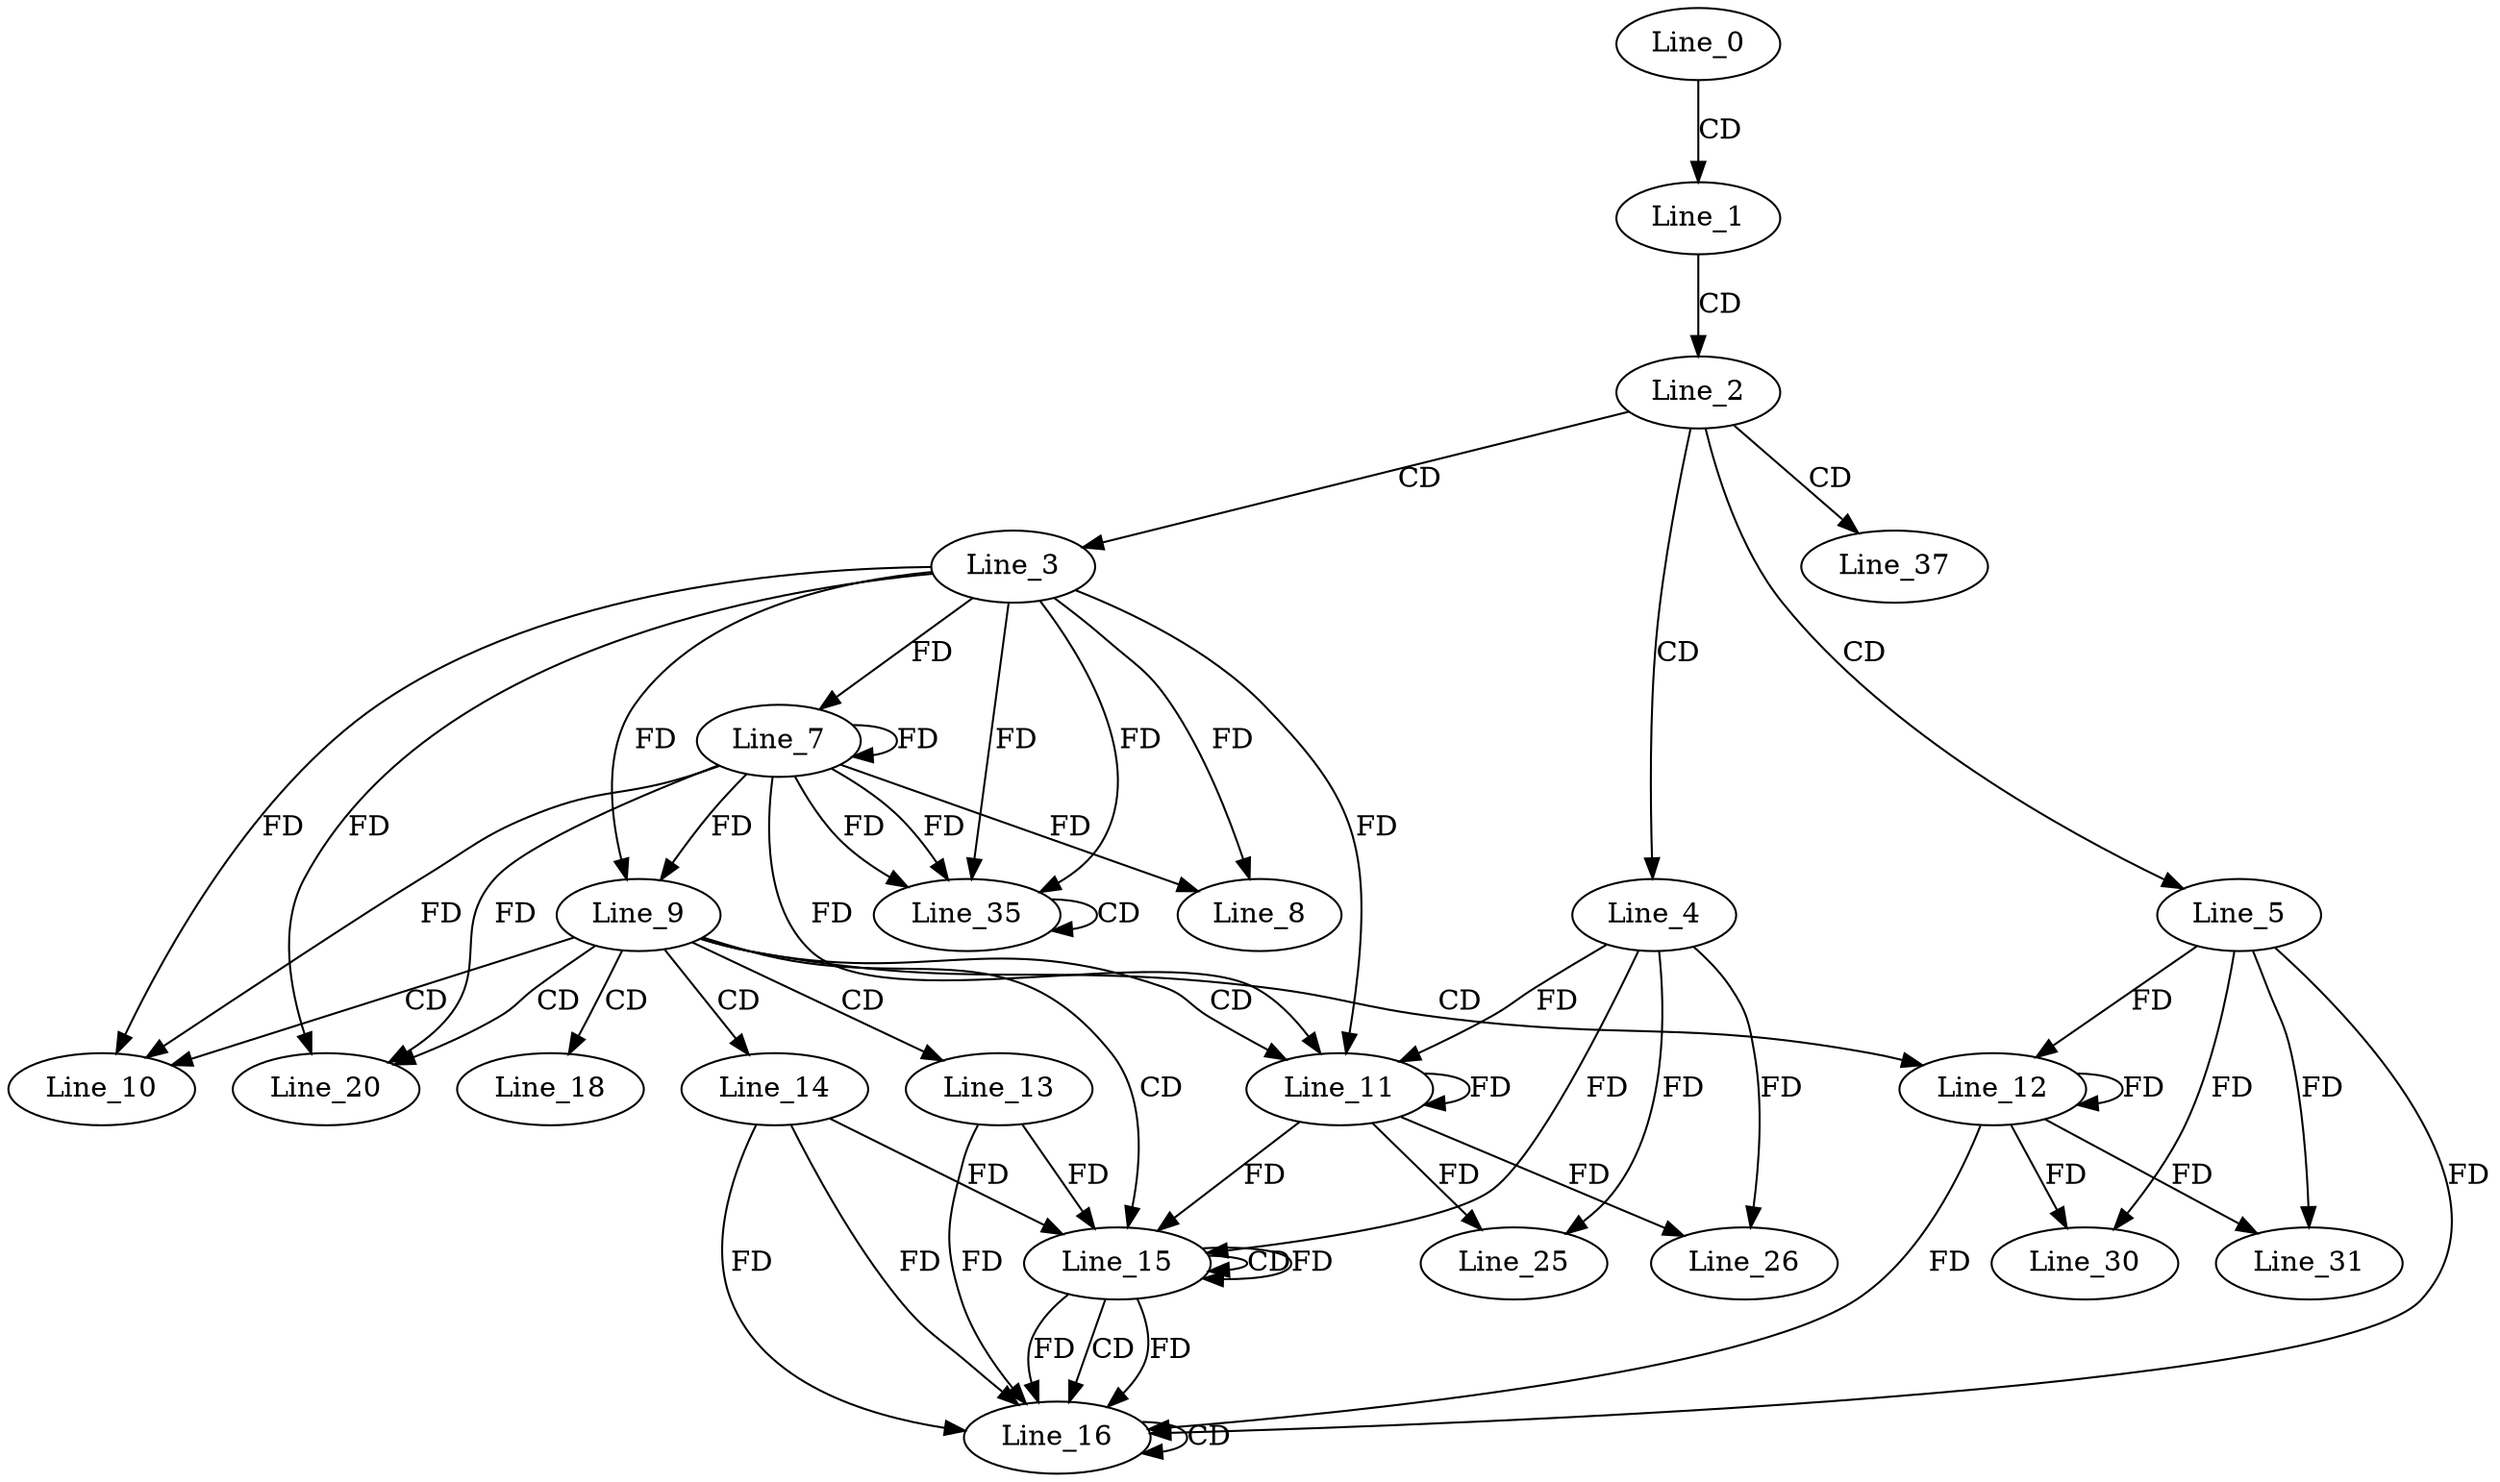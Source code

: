 digraph G {
  Line_0;
  Line_1;
  Line_2;
  Line_3;
  Line_4;
  Line_5;
  Line_7;
  Line_8;
  Line_9;
  Line_9;
  Line_10;
  Line_10;
  Line_11;
  Line_11;
  Line_12;
  Line_13;
  Line_14;
  Line_15;
  Line_15;
  Line_15;
  Line_16;
  Line_16;
  Line_18;
  Line_20;
  Line_20;
  Line_25;
  Line_26;
  Line_30;
  Line_31;
  Line_35;
  Line_35;
  Line_37;
  Line_0 -> Line_1 [ label="CD" ];
  Line_1 -> Line_2 [ label="CD" ];
  Line_2 -> Line_3 [ label="CD" ];
  Line_2 -> Line_4 [ label="CD" ];
  Line_2 -> Line_5 [ label="CD" ];
  Line_3 -> Line_7 [ label="FD" ];
  Line_7 -> Line_7 [ label="FD" ];
  Line_3 -> Line_8 [ label="FD" ];
  Line_7 -> Line_8 [ label="FD" ];
  Line_3 -> Line_9 [ label="FD" ];
  Line_7 -> Line_9 [ label="FD" ];
  Line_9 -> Line_10 [ label="CD" ];
  Line_3 -> Line_10 [ label="FD" ];
  Line_7 -> Line_10 [ label="FD" ];
  Line_9 -> Line_11 [ label="CD" ];
  Line_4 -> Line_11 [ label="FD" ];
  Line_11 -> Line_11 [ label="FD" ];
  Line_3 -> Line_11 [ label="FD" ];
  Line_7 -> Line_11 [ label="FD" ];
  Line_9 -> Line_12 [ label="CD" ];
  Line_5 -> Line_12 [ label="FD" ];
  Line_12 -> Line_12 [ label="FD" ];
  Line_9 -> Line_13 [ label="CD" ];
  Line_9 -> Line_14 [ label="CD" ];
  Line_9 -> Line_15 [ label="CD" ];
  Line_15 -> Line_15 [ label="CD" ];
  Line_15 -> Line_15 [ label="FD" ];
  Line_14 -> Line_15 [ label="FD" ];
  Line_4 -> Line_15 [ label="FD" ];
  Line_11 -> Line_15 [ label="FD" ];
  Line_13 -> Line_15 [ label="FD" ];
  Line_15 -> Line_16 [ label="CD" ];
  Line_15 -> Line_16 [ label="FD" ];
  Line_14 -> Line_16 [ label="FD" ];
  Line_16 -> Line_16 [ label="CD" ];
  Line_5 -> Line_16 [ label="FD" ];
  Line_12 -> Line_16 [ label="FD" ];
  Line_13 -> Line_16 [ label="FD" ];
  Line_15 -> Line_16 [ label="FD" ];
  Line_14 -> Line_16 [ label="FD" ];
  Line_9 -> Line_18 [ label="CD" ];
  Line_9 -> Line_20 [ label="CD" ];
  Line_3 -> Line_20 [ label="FD" ];
  Line_7 -> Line_20 [ label="FD" ];
  Line_4 -> Line_25 [ label="FD" ];
  Line_11 -> Line_25 [ label="FD" ];
  Line_4 -> Line_26 [ label="FD" ];
  Line_11 -> Line_26 [ label="FD" ];
  Line_5 -> Line_30 [ label="FD" ];
  Line_12 -> Line_30 [ label="FD" ];
  Line_5 -> Line_31 [ label="FD" ];
  Line_12 -> Line_31 [ label="FD" ];
  Line_3 -> Line_35 [ label="FD" ];
  Line_7 -> Line_35 [ label="FD" ];
  Line_35 -> Line_35 [ label="CD" ];
  Line_3 -> Line_35 [ label="FD" ];
  Line_7 -> Line_35 [ label="FD" ];
  Line_2 -> Line_37 [ label="CD" ];
}
